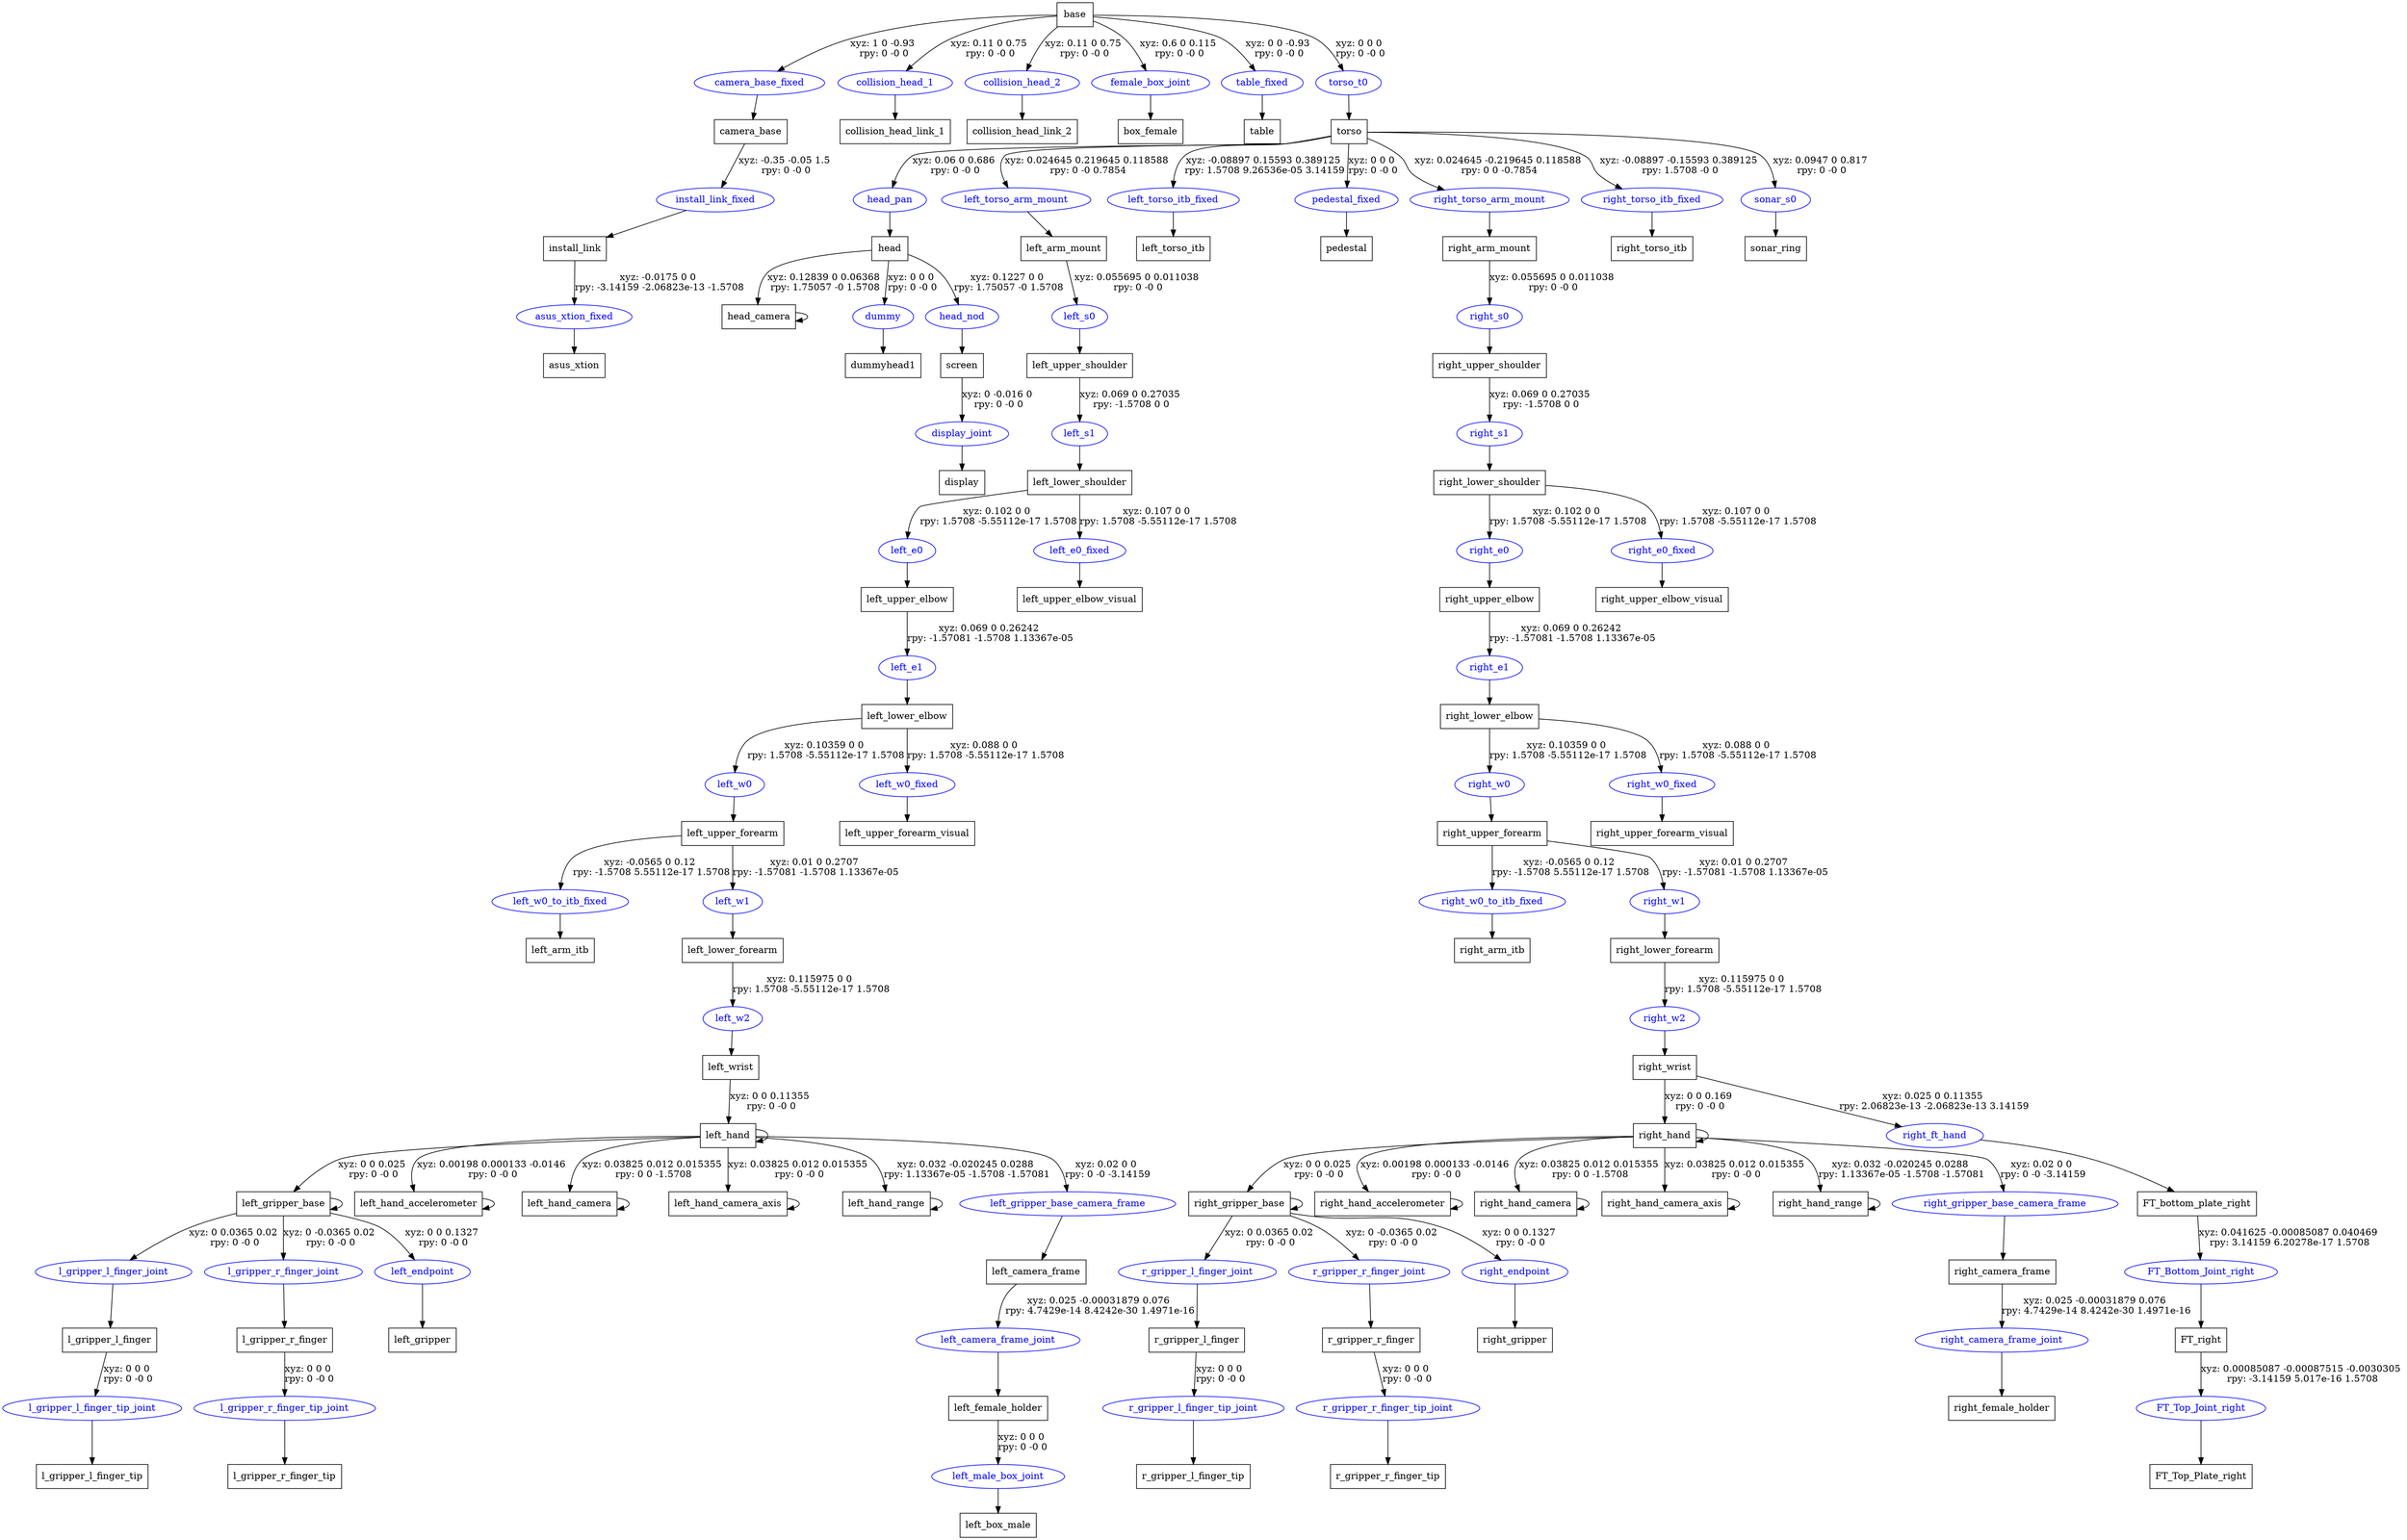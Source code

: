 digraph G {
node [shape=box];
"base" [label="base"];
"camera_base" [label="camera_base"];
"install_link" [label="install_link"];
"asus_xtion" [label="asus_xtion"];
"collision_head_link_1" [label="collision_head_link_1"];
"collision_head_link_2" [label="collision_head_link_2"];
"box_female" [label="box_female"];
"table" [label="table"];
"torso" [label="torso"];
"head" [label="head"];
"dummyhead1" [label="dummyhead1"];
"head_camera" [label="head_camera"];
"screen" [label="screen"];
"display" [label="display"];
"left_arm_mount" [label="left_arm_mount"];
"left_upper_shoulder" [label="left_upper_shoulder"];
"left_lower_shoulder" [label="left_lower_shoulder"];
"left_upper_elbow" [label="left_upper_elbow"];
"left_lower_elbow" [label="left_lower_elbow"];
"left_upper_forearm" [label="left_upper_forearm"];
"left_arm_itb" [label="left_arm_itb"];
"left_lower_forearm" [label="left_lower_forearm"];
"left_wrist" [label="left_wrist"];
"left_hand" [label="left_hand"];
"left_gripper_base" [label="left_gripper_base"];
"l_gripper_l_finger" [label="l_gripper_l_finger"];
"l_gripper_l_finger_tip" [label="l_gripper_l_finger_tip"];
"l_gripper_r_finger" [label="l_gripper_r_finger"];
"l_gripper_r_finger_tip" [label="l_gripper_r_finger_tip"];
"left_gripper" [label="left_gripper"];
"left_camera_frame" [label="left_camera_frame"];
"left_female_holder" [label="left_female_holder"];
"left_box_male" [label="left_box_male"];
"left_hand_accelerometer" [label="left_hand_accelerometer"];
"left_hand_camera" [label="left_hand_camera"];
"left_hand_camera_axis" [label="left_hand_camera_axis"];
"left_hand_range" [label="left_hand_range"];
"left_upper_forearm_visual" [label="left_upper_forearm_visual"];
"left_upper_elbow_visual" [label="left_upper_elbow_visual"];
"left_torso_itb" [label="left_torso_itb"];
"pedestal" [label="pedestal"];
"right_arm_mount" [label="right_arm_mount"];
"right_upper_shoulder" [label="right_upper_shoulder"];
"right_lower_shoulder" [label="right_lower_shoulder"];
"right_upper_elbow" [label="right_upper_elbow"];
"right_lower_elbow" [label="right_lower_elbow"];
"right_upper_forearm" [label="right_upper_forearm"];
"right_arm_itb" [label="right_arm_itb"];
"right_lower_forearm" [label="right_lower_forearm"];
"right_wrist" [label="right_wrist"];
"FT_bottom_plate_right" [label="FT_bottom_plate_right"];
"FT_right" [label="FT_right"];
"FT_Top_Plate_right" [label="FT_Top_Plate_right"];
"right_hand" [label="right_hand"];
"right_gripper_base" [label="right_gripper_base"];
"r_gripper_l_finger" [label="r_gripper_l_finger"];
"r_gripper_l_finger_tip" [label="r_gripper_l_finger_tip"];
"r_gripper_r_finger" [label="r_gripper_r_finger"];
"r_gripper_r_finger_tip" [label="r_gripper_r_finger_tip"];
"right_gripper" [label="right_gripper"];
"right_camera_frame" [label="right_camera_frame"];
"right_female_holder" [label="right_female_holder"];
"right_hand_accelerometer" [label="right_hand_accelerometer"];
"right_hand_camera" [label="right_hand_camera"];
"right_hand_camera_axis" [label="right_hand_camera_axis"];
"right_hand_range" [label="right_hand_range"];
"right_upper_forearm_visual" [label="right_upper_forearm_visual"];
"right_upper_elbow_visual" [label="right_upper_elbow_visual"];
"right_torso_itb" [label="right_torso_itb"];
"sonar_ring" [label="sonar_ring"];
node [shape=ellipse, color=blue, fontcolor=blue];
"base" -> "camera_base_fixed" [label="xyz: 1 0 -0.93 \nrpy: 0 -0 0"]
"camera_base_fixed" -> "camera_base"
"camera_base" -> "install_link_fixed" [label="xyz: -0.35 -0.05 1.5 \nrpy: 0 -0 0"]
"install_link_fixed" -> "install_link"
"install_link" -> "asus_xtion_fixed" [label="xyz: -0.0175 0 0 \nrpy: -3.14159 -2.06823e-13 -1.5708"]
"asus_xtion_fixed" -> "asus_xtion"
"base" -> "collision_head_1" [label="xyz: 0.11 0 0.75 \nrpy: 0 -0 0"]
"collision_head_1" -> "collision_head_link_1"
"base" -> "collision_head_2" [label="xyz: 0.11 0 0.75 \nrpy: 0 -0 0"]
"collision_head_2" -> "collision_head_link_2"
"base" -> "female_box_joint" [label="xyz: 0.6 0 0.115 \nrpy: 0 -0 0"]
"female_box_joint" -> "box_female"
"base" -> "table_fixed" [label="xyz: 0 0 -0.93 \nrpy: 0 -0 0"]
"table_fixed" -> "table"
"base" -> "torso_t0" [label="xyz: 0 0 0 \nrpy: 0 -0 0"]
"torso_t0" -> "torso"
"torso" -> "head_pan" [label="xyz: 0.06 0 0.686 \nrpy: 0 -0 0"]
"head_pan" -> "head"
"head" -> "dummy" [label="xyz: 0 0 0 \nrpy: 0 -0 0"]
"dummy" -> "dummyhead1"
"head" -> "head_camera" [label="xyz: 0.12839 0 0.06368 \nrpy: 1.75057 -0 1.5708"]
"head_camera" -> "head_camera"
"head" -> "head_nod" [label="xyz: 0.1227 0 0 \nrpy: 1.75057 -0 1.5708"]
"head_nod" -> "screen"
"screen" -> "display_joint" [label="xyz: 0 -0.016 0 \nrpy: 0 -0 0"]
"display_joint" -> "display"
"torso" -> "left_torso_arm_mount" [label="xyz: 0.024645 0.219645 0.118588 \nrpy: 0 -0 0.7854"]
"left_torso_arm_mount" -> "left_arm_mount"
"left_arm_mount" -> "left_s0" [label="xyz: 0.055695 0 0.011038 \nrpy: 0 -0 0"]
"left_s0" -> "left_upper_shoulder"
"left_upper_shoulder" -> "left_s1" [label="xyz: 0.069 0 0.27035 \nrpy: -1.5708 0 0"]
"left_s1" -> "left_lower_shoulder"
"left_lower_shoulder" -> "left_e0" [label="xyz: 0.102 0 0 \nrpy: 1.5708 -5.55112e-17 1.5708"]
"left_e0" -> "left_upper_elbow"
"left_upper_elbow" -> "left_e1" [label="xyz: 0.069 0 0.26242 \nrpy: -1.57081 -1.5708 1.13367e-05"]
"left_e1" -> "left_lower_elbow"
"left_lower_elbow" -> "left_w0" [label="xyz: 0.10359 0 0 \nrpy: 1.5708 -5.55112e-17 1.5708"]
"left_w0" -> "left_upper_forearm"
"left_upper_forearm" -> "left_w0_to_itb_fixed" [label="xyz: -0.0565 0 0.12 \nrpy: -1.5708 5.55112e-17 1.5708"]
"left_w0_to_itb_fixed" -> "left_arm_itb"
"left_upper_forearm" -> "left_w1" [label="xyz: 0.01 0 0.2707 \nrpy: -1.57081 -1.5708 1.13367e-05"]
"left_w1" -> "left_lower_forearm"
"left_lower_forearm" -> "left_w2" [label="xyz: 0.115975 0 0 \nrpy: 1.5708 -5.55112e-17 1.5708"]
"left_w2" -> "left_wrist"
"left_wrist" -> "left_hand" [label="xyz: 0 0 0.11355 \nrpy: 0 -0 0"]
"left_hand" -> "left_hand"
"left_hand" -> "left_gripper_base" [label="xyz: 0 0 0.025 \nrpy: 0 -0 0"]
"left_gripper_base" -> "left_gripper_base"
"left_gripper_base" -> "l_gripper_l_finger_joint" [label="xyz: 0 0.0365 0.02 \nrpy: 0 -0 0"]
"l_gripper_l_finger_joint" -> "l_gripper_l_finger"
"l_gripper_l_finger" -> "l_gripper_l_finger_tip_joint" [label="xyz: 0 0 0 \nrpy: 0 -0 0"]
"l_gripper_l_finger_tip_joint" -> "l_gripper_l_finger_tip"
"left_gripper_base" -> "l_gripper_r_finger_joint" [label="xyz: 0 -0.0365 0.02 \nrpy: 0 -0 0"]
"l_gripper_r_finger_joint" -> "l_gripper_r_finger"
"l_gripper_r_finger" -> "l_gripper_r_finger_tip_joint" [label="xyz: 0 0 0 \nrpy: 0 -0 0"]
"l_gripper_r_finger_tip_joint" -> "l_gripper_r_finger_tip"
"left_gripper_base" -> "left_endpoint" [label="xyz: 0 0 0.1327 \nrpy: 0 -0 0"]
"left_endpoint" -> "left_gripper"
"left_hand" -> "left_gripper_base_camera_frame" [label="xyz: 0.02 0 0 \nrpy: 0 -0 -3.14159"]
"left_gripper_base_camera_frame" -> "left_camera_frame"
"left_camera_frame" -> "left_camera_frame_joint" [label="xyz: 0.025 -0.00031879 0.076 \nrpy: 4.7429e-14 8.4242e-30 1.4971e-16"]
"left_camera_frame_joint" -> "left_female_holder"
"left_female_holder" -> "left_male_box_joint" [label="xyz: 0 0 0 \nrpy: 0 -0 0"]
"left_male_box_joint" -> "left_box_male"
"left_hand" -> "left_hand_accelerometer" [label="xyz: 0.00198 0.000133 -0.0146 \nrpy: 0 -0 0"]
"left_hand_accelerometer" -> "left_hand_accelerometer"
"left_hand" -> "left_hand_camera" [label="xyz: 0.03825 0.012 0.015355 \nrpy: 0 0 -1.5708"]
"left_hand_camera" -> "left_hand_camera"
"left_hand" -> "left_hand_camera_axis" [label="xyz: 0.03825 0.012 0.015355 \nrpy: 0 -0 0"]
"left_hand_camera_axis" -> "left_hand_camera_axis"
"left_hand" -> "left_hand_range" [label="xyz: 0.032 -0.020245 0.0288 \nrpy: 1.13367e-05 -1.5708 -1.57081"]
"left_hand_range" -> "left_hand_range"
"left_lower_elbow" -> "left_w0_fixed" [label="xyz: 0.088 0 0 \nrpy: 1.5708 -5.55112e-17 1.5708"]
"left_w0_fixed" -> "left_upper_forearm_visual"
"left_lower_shoulder" -> "left_e0_fixed" [label="xyz: 0.107 0 0 \nrpy: 1.5708 -5.55112e-17 1.5708"]
"left_e0_fixed" -> "left_upper_elbow_visual"
"torso" -> "left_torso_itb_fixed" [label="xyz: -0.08897 0.15593 0.389125 \nrpy: 1.5708 9.26536e-05 3.14159"]
"left_torso_itb_fixed" -> "left_torso_itb"
"torso" -> "pedestal_fixed" [label="xyz: 0 0 0 \nrpy: 0 -0 0"]
"pedestal_fixed" -> "pedestal"
"torso" -> "right_torso_arm_mount" [label="xyz: 0.024645 -0.219645 0.118588 \nrpy: 0 0 -0.7854"]
"right_torso_arm_mount" -> "right_arm_mount"
"right_arm_mount" -> "right_s0" [label="xyz: 0.055695 0 0.011038 \nrpy: 0 -0 0"]
"right_s0" -> "right_upper_shoulder"
"right_upper_shoulder" -> "right_s1" [label="xyz: 0.069 0 0.27035 \nrpy: -1.5708 0 0"]
"right_s1" -> "right_lower_shoulder"
"right_lower_shoulder" -> "right_e0" [label="xyz: 0.102 0 0 \nrpy: 1.5708 -5.55112e-17 1.5708"]
"right_e0" -> "right_upper_elbow"
"right_upper_elbow" -> "right_e1" [label="xyz: 0.069 0 0.26242 \nrpy: -1.57081 -1.5708 1.13367e-05"]
"right_e1" -> "right_lower_elbow"
"right_lower_elbow" -> "right_w0" [label="xyz: 0.10359 0 0 \nrpy: 1.5708 -5.55112e-17 1.5708"]
"right_w0" -> "right_upper_forearm"
"right_upper_forearm" -> "right_w0_to_itb_fixed" [label="xyz: -0.0565 0 0.12 \nrpy: -1.5708 5.55112e-17 1.5708"]
"right_w0_to_itb_fixed" -> "right_arm_itb"
"right_upper_forearm" -> "right_w1" [label="xyz: 0.01 0 0.2707 \nrpy: -1.57081 -1.5708 1.13367e-05"]
"right_w1" -> "right_lower_forearm"
"right_lower_forearm" -> "right_w2" [label="xyz: 0.115975 0 0 \nrpy: 1.5708 -5.55112e-17 1.5708"]
"right_w2" -> "right_wrist"
"right_wrist" -> "right_ft_hand" [label="xyz: 0.025 0 0.11355 \nrpy: 2.06823e-13 -2.06823e-13 3.14159"]
"right_ft_hand" -> "FT_bottom_plate_right"
"FT_bottom_plate_right" -> "FT_Bottom_Joint_right" [label="xyz: 0.041625 -0.00085087 0.040469 \nrpy: 3.14159 6.20278e-17 1.5708"]
"FT_Bottom_Joint_right" -> "FT_right"
"FT_right" -> "FT_Top_Joint_right" [label="xyz: 0.00085087 -0.00087515 -0.0030305 \nrpy: -3.14159 5.017e-16 1.5708"]
"FT_Top_Joint_right" -> "FT_Top_Plate_right"
"right_wrist" -> "right_hand" [label="xyz: 0 0 0.169 \nrpy: 0 -0 0"]
"right_hand" -> "right_hand"
"right_hand" -> "right_gripper_base" [label="xyz: 0 0 0.025 \nrpy: 0 -0 0"]
"right_gripper_base" -> "right_gripper_base"
"right_gripper_base" -> "r_gripper_l_finger_joint" [label="xyz: 0 0.0365 0.02 \nrpy: 0 -0 0"]
"r_gripper_l_finger_joint" -> "r_gripper_l_finger"
"r_gripper_l_finger" -> "r_gripper_l_finger_tip_joint" [label="xyz: 0 0 0 \nrpy: 0 -0 0"]
"r_gripper_l_finger_tip_joint" -> "r_gripper_l_finger_tip"
"right_gripper_base" -> "r_gripper_r_finger_joint" [label="xyz: 0 -0.0365 0.02 \nrpy: 0 -0 0"]
"r_gripper_r_finger_joint" -> "r_gripper_r_finger"
"r_gripper_r_finger" -> "r_gripper_r_finger_tip_joint" [label="xyz: 0 0 0 \nrpy: 0 -0 0"]
"r_gripper_r_finger_tip_joint" -> "r_gripper_r_finger_tip"
"right_gripper_base" -> "right_endpoint" [label="xyz: 0 0 0.1327 \nrpy: 0 -0 0"]
"right_endpoint" -> "right_gripper"
"right_hand" -> "right_gripper_base_camera_frame" [label="xyz: 0.02 0 0 \nrpy: 0 -0 -3.14159"]
"right_gripper_base_camera_frame" -> "right_camera_frame"
"right_camera_frame" -> "right_camera_frame_joint" [label="xyz: 0.025 -0.00031879 0.076 \nrpy: 4.7429e-14 8.4242e-30 1.4971e-16"]
"right_camera_frame_joint" -> "right_female_holder"
"right_hand" -> "right_hand_accelerometer" [label="xyz: 0.00198 0.000133 -0.0146 \nrpy: 0 -0 0"]
"right_hand_accelerometer" -> "right_hand_accelerometer"
"right_hand" -> "right_hand_camera" [label="xyz: 0.03825 0.012 0.015355 \nrpy: 0 0 -1.5708"]
"right_hand_camera" -> "right_hand_camera"
"right_hand" -> "right_hand_camera_axis" [label="xyz: 0.03825 0.012 0.015355 \nrpy: 0 -0 0"]
"right_hand_camera_axis" -> "right_hand_camera_axis"
"right_hand" -> "right_hand_range" [label="xyz: 0.032 -0.020245 0.0288 \nrpy: 1.13367e-05 -1.5708 -1.57081"]
"right_hand_range" -> "right_hand_range"
"right_lower_elbow" -> "right_w0_fixed" [label="xyz: 0.088 0 0 \nrpy: 1.5708 -5.55112e-17 1.5708"]
"right_w0_fixed" -> "right_upper_forearm_visual"
"right_lower_shoulder" -> "right_e0_fixed" [label="xyz: 0.107 0 0 \nrpy: 1.5708 -5.55112e-17 1.5708"]
"right_e0_fixed" -> "right_upper_elbow_visual"
"torso" -> "right_torso_itb_fixed" [label="xyz: -0.08897 -0.15593 0.389125 \nrpy: 1.5708 -0 0"]
"right_torso_itb_fixed" -> "right_torso_itb"
"torso" -> "sonar_s0" [label="xyz: 0.0947 0 0.817 \nrpy: 0 -0 0"]
"sonar_s0" -> "sonar_ring"
}
